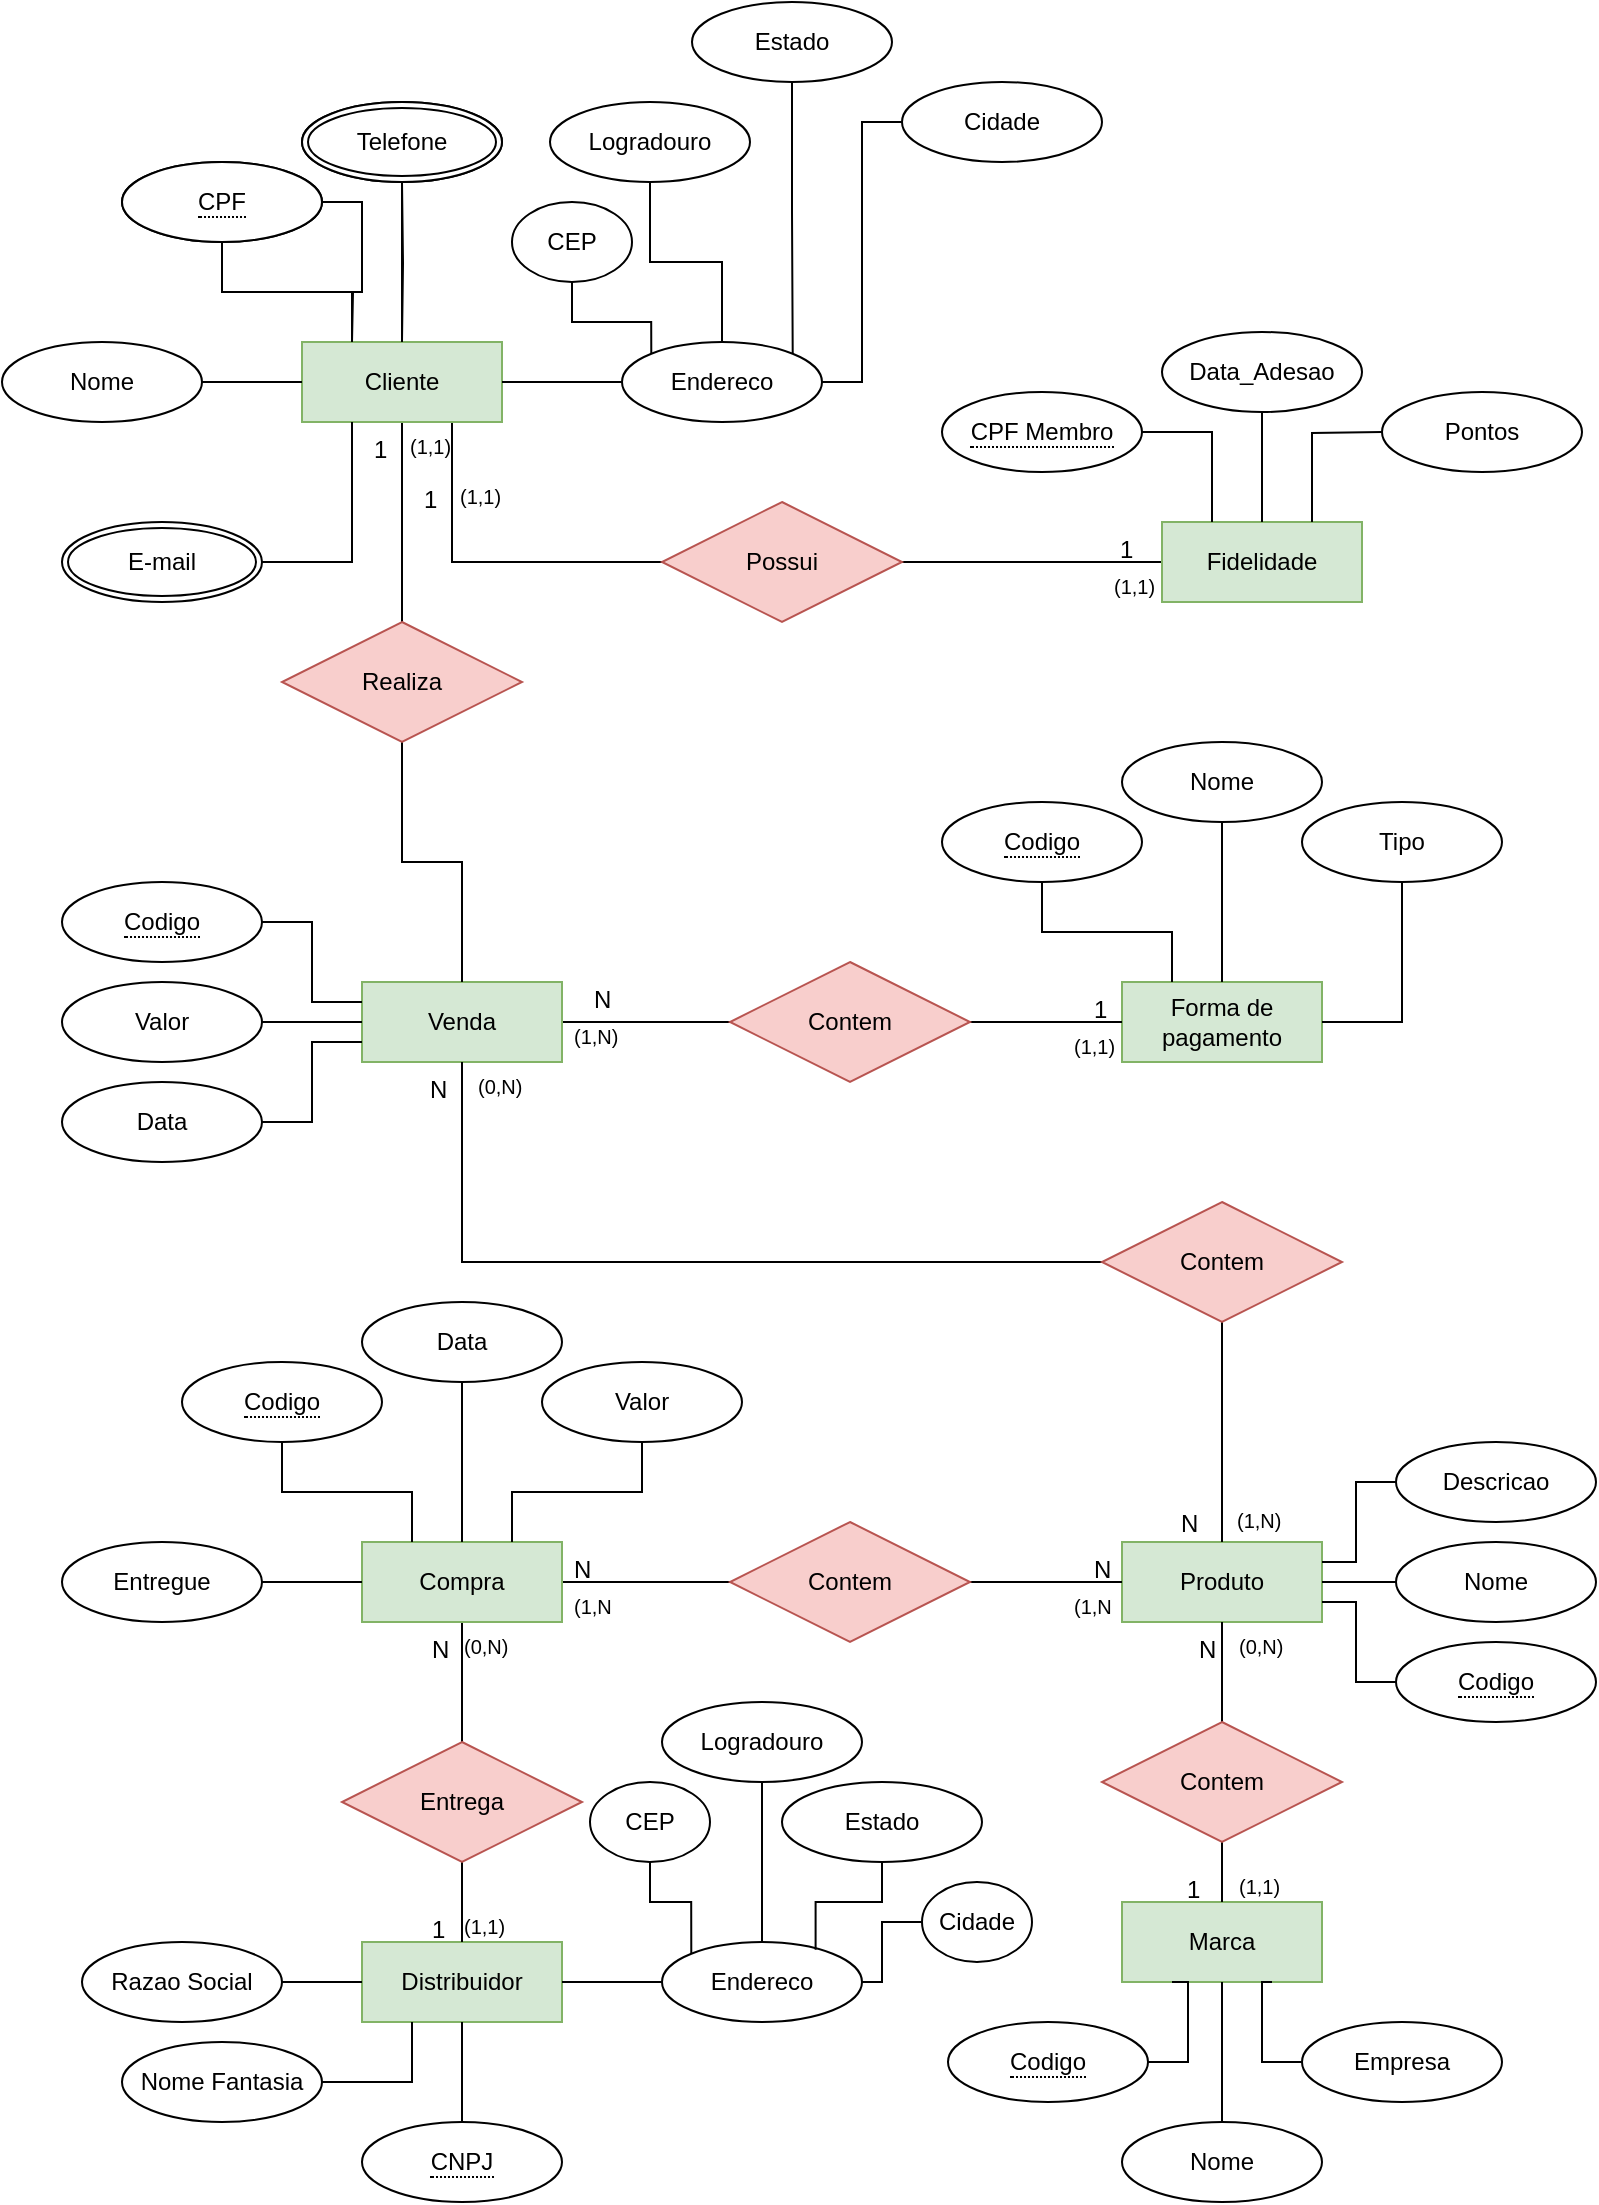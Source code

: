 <mxfile version="16.5.3" type="github">
  <diagram id="IfD7oRMzPhSw_ENrBzub" name="Page-1">
    <mxGraphModel dx="827" dy="1638" grid="1" gridSize="10" guides="1" tooltips="1" connect="1" arrows="1" fold="1" page="1" pageScale="1" pageWidth="827" pageHeight="1169" math="0" shadow="0">
      <root>
        <mxCell id="0" />
        <mxCell id="1" parent="0" />
        <mxCell id="JHwBy-R3EQrGpB1JbKuy-1" value="Forma de pagamento" style="whiteSpace=wrap;html=1;align=center;fillColor=#d5e8d4;strokeColor=#82b366;" vertex="1" parent="1">
          <mxGeometry x="590" y="320" width="100" height="40" as="geometry" />
        </mxCell>
        <mxCell id="JHwBy-R3EQrGpB1JbKuy-10" value="" style="edgeStyle=orthogonalEdgeStyle;rounded=0;orthogonalLoop=1;jettySize=auto;html=1;endArrow=none;endFill=0;" edge="1" parent="1" source="JHwBy-R3EQrGpB1JbKuy-2" target="JHwBy-R3EQrGpB1JbKuy-1">
          <mxGeometry relative="1" as="geometry" />
        </mxCell>
        <mxCell id="JHwBy-R3EQrGpB1JbKuy-2" value="Nome" style="ellipse;whiteSpace=wrap;html=1;align=center;" vertex="1" parent="1">
          <mxGeometry x="590" y="200" width="100" height="40" as="geometry" />
        </mxCell>
        <mxCell id="JHwBy-R3EQrGpB1JbKuy-8" style="edgeStyle=orthogonalEdgeStyle;rounded=0;orthogonalLoop=1;jettySize=auto;html=1;entryX=1;entryY=0.5;entryDx=0;entryDy=0;endArrow=none;endFill=0;" edge="1" parent="1" source="JHwBy-R3EQrGpB1JbKuy-3" target="JHwBy-R3EQrGpB1JbKuy-1">
          <mxGeometry relative="1" as="geometry" />
        </mxCell>
        <mxCell id="JHwBy-R3EQrGpB1JbKuy-3" value="Tipo" style="ellipse;whiteSpace=wrap;html=1;align=center;" vertex="1" parent="1">
          <mxGeometry x="680" y="230" width="100" height="40" as="geometry" />
        </mxCell>
        <mxCell id="JHwBy-R3EQrGpB1JbKuy-5" value="" style="edgeStyle=orthogonalEdgeStyle;rounded=0;orthogonalLoop=1;jettySize=auto;html=1;endArrow=none;endFill=0;entryX=0.25;entryY=0;entryDx=0;entryDy=0;" edge="1" parent="1" source="JHwBy-R3EQrGpB1JbKuy-4" target="JHwBy-R3EQrGpB1JbKuy-1">
          <mxGeometry relative="1" as="geometry" />
        </mxCell>
        <mxCell id="JHwBy-R3EQrGpB1JbKuy-4" value="&lt;span style=&quot;border-bottom: 1px dotted&quot;&gt;Codigo&lt;br&gt;&lt;/span&gt;" style="ellipse;whiteSpace=wrap;html=1;align=center;" vertex="1" parent="1">
          <mxGeometry x="500" y="230" width="100" height="40" as="geometry" />
        </mxCell>
        <mxCell id="JHwBy-R3EQrGpB1JbKuy-11" value="Produto" style="whiteSpace=wrap;html=1;align=center;fillColor=#d5e8d4;strokeColor=#82b366;" vertex="1" parent="1">
          <mxGeometry x="590" y="600" width="100" height="40" as="geometry" />
        </mxCell>
        <mxCell id="JHwBy-R3EQrGpB1JbKuy-12" value="" style="edgeStyle=orthogonalEdgeStyle;rounded=0;orthogonalLoop=1;jettySize=auto;html=1;endArrow=none;endFill=0;entryX=1;entryY=0.5;entryDx=0;entryDy=0;" edge="1" parent="1" source="JHwBy-R3EQrGpB1JbKuy-13" target="JHwBy-R3EQrGpB1JbKuy-11">
          <mxGeometry relative="1" as="geometry" />
        </mxCell>
        <mxCell id="JHwBy-R3EQrGpB1JbKuy-13" value="Nome" style="ellipse;whiteSpace=wrap;html=1;align=center;" vertex="1" parent="1">
          <mxGeometry x="727" y="600" width="100" height="40" as="geometry" />
        </mxCell>
        <mxCell id="JHwBy-R3EQrGpB1JbKuy-14" style="edgeStyle=orthogonalEdgeStyle;rounded=0;orthogonalLoop=1;jettySize=auto;html=1;entryX=1;entryY=0.25;entryDx=0;entryDy=0;endArrow=none;endFill=0;" edge="1" parent="1" source="JHwBy-R3EQrGpB1JbKuy-15" target="JHwBy-R3EQrGpB1JbKuy-11">
          <mxGeometry relative="1" as="geometry" />
        </mxCell>
        <mxCell id="JHwBy-R3EQrGpB1JbKuy-15" value="Descricao" style="ellipse;whiteSpace=wrap;html=1;align=center;" vertex="1" parent="1">
          <mxGeometry x="727" y="550" width="100" height="40" as="geometry" />
        </mxCell>
        <mxCell id="JHwBy-R3EQrGpB1JbKuy-16" value="" style="edgeStyle=orthogonalEdgeStyle;rounded=0;orthogonalLoop=1;jettySize=auto;html=1;endArrow=none;endFill=0;entryX=1;entryY=0.75;entryDx=0;entryDy=0;" edge="1" parent="1" source="JHwBy-R3EQrGpB1JbKuy-17" target="JHwBy-R3EQrGpB1JbKuy-11">
          <mxGeometry relative="1" as="geometry" />
        </mxCell>
        <mxCell id="JHwBy-R3EQrGpB1JbKuy-17" value="&lt;span style=&quot;border-bottom: 1px dotted&quot;&gt;Codigo&lt;br&gt;&lt;/span&gt;" style="ellipse;whiteSpace=wrap;html=1;align=center;" vertex="1" parent="1">
          <mxGeometry x="727" y="650" width="100" height="40" as="geometry" />
        </mxCell>
        <mxCell id="JHwBy-R3EQrGpB1JbKuy-18" value="Marca" style="whiteSpace=wrap;html=1;align=center;fillColor=#d5e8d4;strokeColor=#82b366;" vertex="1" parent="1">
          <mxGeometry x="590" y="780" width="100" height="40" as="geometry" />
        </mxCell>
        <mxCell id="JHwBy-R3EQrGpB1JbKuy-19" value="" style="edgeStyle=orthogonalEdgeStyle;rounded=0;orthogonalLoop=1;jettySize=auto;html=1;endArrow=none;endFill=0;" edge="1" parent="1" source="JHwBy-R3EQrGpB1JbKuy-20" target="JHwBy-R3EQrGpB1JbKuy-18">
          <mxGeometry relative="1" as="geometry" />
        </mxCell>
        <mxCell id="JHwBy-R3EQrGpB1JbKuy-20" value="Nome" style="ellipse;whiteSpace=wrap;html=1;align=center;" vertex="1" parent="1">
          <mxGeometry x="590" y="890" width="100" height="40" as="geometry" />
        </mxCell>
        <mxCell id="JHwBy-R3EQrGpB1JbKuy-21" style="edgeStyle=orthogonalEdgeStyle;rounded=0;orthogonalLoop=1;jettySize=auto;html=1;entryX=0.75;entryY=1;entryDx=0;entryDy=0;endArrow=none;endFill=0;exitX=0;exitY=0.5;exitDx=0;exitDy=0;" edge="1" parent="1" source="JHwBy-R3EQrGpB1JbKuy-22" target="JHwBy-R3EQrGpB1JbKuy-18">
          <mxGeometry relative="1" as="geometry" />
        </mxCell>
        <mxCell id="JHwBy-R3EQrGpB1JbKuy-22" value="Empresa" style="ellipse;whiteSpace=wrap;html=1;align=center;" vertex="1" parent="1">
          <mxGeometry x="680" y="840" width="100" height="40" as="geometry" />
        </mxCell>
        <mxCell id="JHwBy-R3EQrGpB1JbKuy-23" value="" style="edgeStyle=orthogonalEdgeStyle;rounded=0;orthogonalLoop=1;jettySize=auto;html=1;endArrow=none;endFill=0;entryX=0.25;entryY=1;entryDx=0;entryDy=0;exitX=1;exitY=0.5;exitDx=0;exitDy=0;" edge="1" parent="1" source="JHwBy-R3EQrGpB1JbKuy-24" target="JHwBy-R3EQrGpB1JbKuy-18">
          <mxGeometry relative="1" as="geometry" />
        </mxCell>
        <mxCell id="JHwBy-R3EQrGpB1JbKuy-24" value="&lt;span style=&quot;border-bottom: 1px dotted&quot;&gt;Codigo&lt;br&gt;&lt;/span&gt;" style="ellipse;whiteSpace=wrap;html=1;align=center;" vertex="1" parent="1">
          <mxGeometry x="503" y="840" width="100" height="40" as="geometry" />
        </mxCell>
        <mxCell id="JHwBy-R3EQrGpB1JbKuy-33" style="edgeStyle=orthogonalEdgeStyle;rounded=0;orthogonalLoop=1;jettySize=auto;html=1;entryX=0;entryY=0.5;entryDx=0;entryDy=0;endArrow=none;endFill=0;" edge="1" parent="1" source="JHwBy-R3EQrGpB1JbKuy-25" target="JHwBy-R3EQrGpB1JbKuy-32">
          <mxGeometry relative="1" as="geometry" />
        </mxCell>
        <mxCell id="JHwBy-R3EQrGpB1JbKuy-25" value="Venda" style="whiteSpace=wrap;html=1;align=center;fillColor=#d5e8d4;strokeColor=#82b366;" vertex="1" parent="1">
          <mxGeometry x="210" y="320" width="100" height="40" as="geometry" />
        </mxCell>
        <mxCell id="JHwBy-R3EQrGpB1JbKuy-26" value="" style="edgeStyle=orthogonalEdgeStyle;rounded=0;orthogonalLoop=1;jettySize=auto;html=1;endArrow=none;endFill=0;" edge="1" parent="1" source="JHwBy-R3EQrGpB1JbKuy-27" target="JHwBy-R3EQrGpB1JbKuy-25">
          <mxGeometry relative="1" as="geometry" />
        </mxCell>
        <mxCell id="JHwBy-R3EQrGpB1JbKuy-27" value="Valor" style="ellipse;whiteSpace=wrap;html=1;align=center;" vertex="1" parent="1">
          <mxGeometry x="60" y="320" width="100" height="40" as="geometry" />
        </mxCell>
        <mxCell id="JHwBy-R3EQrGpB1JbKuy-28" style="edgeStyle=orthogonalEdgeStyle;rounded=0;orthogonalLoop=1;jettySize=auto;html=1;entryX=0;entryY=0.75;entryDx=0;entryDy=0;endArrow=none;endFill=0;" edge="1" parent="1" source="JHwBy-R3EQrGpB1JbKuy-29" target="JHwBy-R3EQrGpB1JbKuy-25">
          <mxGeometry relative="1" as="geometry" />
        </mxCell>
        <mxCell id="JHwBy-R3EQrGpB1JbKuy-29" value="Data" style="ellipse;whiteSpace=wrap;html=1;align=center;" vertex="1" parent="1">
          <mxGeometry x="60" y="370" width="100" height="40" as="geometry" />
        </mxCell>
        <mxCell id="JHwBy-R3EQrGpB1JbKuy-30" value="" style="edgeStyle=orthogonalEdgeStyle;rounded=0;orthogonalLoop=1;jettySize=auto;html=1;endArrow=none;endFill=0;entryX=0;entryY=0.25;entryDx=0;entryDy=0;" edge="1" parent="1" source="JHwBy-R3EQrGpB1JbKuy-31" target="JHwBy-R3EQrGpB1JbKuy-25">
          <mxGeometry relative="1" as="geometry" />
        </mxCell>
        <mxCell id="JHwBy-R3EQrGpB1JbKuy-31" value="&lt;span style=&quot;border-bottom: 1px dotted&quot;&gt;Codigo&lt;br&gt;&lt;/span&gt;" style="ellipse;whiteSpace=wrap;html=1;align=center;" vertex="1" parent="1">
          <mxGeometry x="60" y="270" width="100" height="40" as="geometry" />
        </mxCell>
        <mxCell id="JHwBy-R3EQrGpB1JbKuy-34" style="edgeStyle=orthogonalEdgeStyle;rounded=0;orthogonalLoop=1;jettySize=auto;html=1;entryX=0;entryY=0.5;entryDx=0;entryDy=0;endArrow=none;endFill=0;" edge="1" parent="1" source="JHwBy-R3EQrGpB1JbKuy-32" target="JHwBy-R3EQrGpB1JbKuy-1">
          <mxGeometry relative="1" as="geometry" />
        </mxCell>
        <mxCell id="JHwBy-R3EQrGpB1JbKuy-32" value="Contem" style="shape=rhombus;perimeter=rhombusPerimeter;whiteSpace=wrap;html=1;align=center;fillColor=#f8cecc;strokeColor=#b85450;" vertex="1" parent="1">
          <mxGeometry x="394" y="310" width="120" height="60" as="geometry" />
        </mxCell>
        <mxCell id="JHwBy-R3EQrGpB1JbKuy-99" style="edgeStyle=orthogonalEdgeStyle;rounded=0;orthogonalLoop=1;jettySize=auto;html=1;entryX=0;entryY=0.5;entryDx=0;entryDy=0;endArrow=none;endFill=0;exitX=0.75;exitY=1;exitDx=0;exitDy=0;" edge="1" parent="1" source="JHwBy-R3EQrGpB1JbKuy-44" target="JHwBy-R3EQrGpB1JbKuy-66">
          <mxGeometry relative="1" as="geometry" />
        </mxCell>
        <mxCell id="JHwBy-R3EQrGpB1JbKuy-101" value="" style="edgeStyle=orthogonalEdgeStyle;rounded=0;orthogonalLoop=1;jettySize=auto;html=1;endArrow=none;endFill=0;" edge="1" parent="1" source="JHwBy-R3EQrGpB1JbKuy-44" target="JHwBy-R3EQrGpB1JbKuy-100">
          <mxGeometry relative="1" as="geometry" />
        </mxCell>
        <mxCell id="JHwBy-R3EQrGpB1JbKuy-44" value="Cliente" style="whiteSpace=wrap;html=1;align=center;fillColor=#d5e8d4;strokeColor=#82b366;" vertex="1" parent="1">
          <mxGeometry x="180" width="100" height="40" as="geometry" />
        </mxCell>
        <mxCell id="JHwBy-R3EQrGpB1JbKuy-45" value="" style="edgeStyle=orthogonalEdgeStyle;rounded=0;orthogonalLoop=1;jettySize=auto;html=1;endArrow=none;endFill=0;" edge="1" parent="1" target="JHwBy-R3EQrGpB1JbKuy-44">
          <mxGeometry relative="1" as="geometry">
            <mxPoint x="230" y="-80" as="sourcePoint" />
          </mxGeometry>
        </mxCell>
        <mxCell id="JHwBy-R3EQrGpB1JbKuy-49" value="" style="edgeStyle=orthogonalEdgeStyle;rounded=0;orthogonalLoop=1;jettySize=auto;html=1;endArrow=none;endFill=0;entryX=0.25;entryY=0;entryDx=0;entryDy=0;" edge="1" parent="1" source="JHwBy-R3EQrGpB1JbKuy-50" target="JHwBy-R3EQrGpB1JbKuy-44">
          <mxGeometry relative="1" as="geometry" />
        </mxCell>
        <mxCell id="JHwBy-R3EQrGpB1JbKuy-50" value="&lt;span style=&quot;border-bottom: 1px dotted&quot;&gt;CPF&lt;br&gt;&lt;/span&gt;" style="ellipse;whiteSpace=wrap;html=1;align=center;" vertex="1" parent="1">
          <mxGeometry x="90" y="-90" width="100" height="40" as="geometry" />
        </mxCell>
        <mxCell id="JHwBy-R3EQrGpB1JbKuy-51" value="" style="edgeStyle=orthogonalEdgeStyle;rounded=0;orthogonalLoop=1;jettySize=auto;html=1;endArrow=none;endFill=0;" edge="1" parent="1" source="JHwBy-R3EQrGpB1JbKuy-52" target="JHwBy-R3EQrGpB1JbKuy-44">
          <mxGeometry relative="1" as="geometry" />
        </mxCell>
        <mxCell id="JHwBy-R3EQrGpB1JbKuy-52" value="Nome" style="ellipse;whiteSpace=wrap;html=1;align=center;" vertex="1" parent="1">
          <mxGeometry x="30" width="100" height="40" as="geometry" />
        </mxCell>
        <mxCell id="JHwBy-R3EQrGpB1JbKuy-53" value="" style="edgeStyle=orthogonalEdgeStyle;rounded=0;orthogonalLoop=1;jettySize=auto;html=1;endArrow=none;endFill=0;entryX=0.25;entryY=1;entryDx=0;entryDy=0;" edge="1" parent="1" source="JHwBy-R3EQrGpB1JbKuy-54" target="JHwBy-R3EQrGpB1JbKuy-44">
          <mxGeometry relative="1" as="geometry" />
        </mxCell>
        <mxCell id="JHwBy-R3EQrGpB1JbKuy-54" value="E-mail" style="ellipse;shape=doubleEllipse;margin=3;whiteSpace=wrap;html=1;align=center;" vertex="1" parent="1">
          <mxGeometry x="60" y="90" width="100" height="40" as="geometry" />
        </mxCell>
        <mxCell id="JHwBy-R3EQrGpB1JbKuy-55" value="Telefone" style="ellipse;shape=doubleEllipse;margin=3;whiteSpace=wrap;html=1;align=center;" vertex="1" parent="1">
          <mxGeometry x="180" y="-120" width="100" height="40" as="geometry" />
        </mxCell>
        <mxCell id="JHwBy-R3EQrGpB1JbKuy-57" value="" style="edgeStyle=orthogonalEdgeStyle;rounded=0;orthogonalLoop=1;jettySize=auto;html=1;endArrow=none;endFill=0;" edge="1" parent="1" source="JHwBy-R3EQrGpB1JbKuy-56" target="JHwBy-R3EQrGpB1JbKuy-44">
          <mxGeometry relative="1" as="geometry" />
        </mxCell>
        <mxCell id="JHwBy-R3EQrGpB1JbKuy-56" value="Endereco" style="ellipse;whiteSpace=wrap;html=1;align=center;" vertex="1" parent="1">
          <mxGeometry x="340" width="100" height="40" as="geometry" />
        </mxCell>
        <mxCell id="JHwBy-R3EQrGpB1JbKuy-192" style="edgeStyle=orthogonalEdgeStyle;rounded=0;orthogonalLoop=1;jettySize=auto;html=1;entryX=1;entryY=0.5;entryDx=0;entryDy=0;fontSize=10;endArrow=none;endFill=0;" edge="1" parent="1" source="JHwBy-R3EQrGpB1JbKuy-58" target="JHwBy-R3EQrGpB1JbKuy-56">
          <mxGeometry relative="1" as="geometry" />
        </mxCell>
        <mxCell id="JHwBy-R3EQrGpB1JbKuy-58" value="Cidade" style="ellipse;whiteSpace=wrap;html=1;align=center;" vertex="1" parent="1">
          <mxGeometry x="480" y="-130" width="100" height="40" as="geometry" />
        </mxCell>
        <mxCell id="JHwBy-R3EQrGpB1JbKuy-63" style="edgeStyle=orthogonalEdgeStyle;rounded=0;orthogonalLoop=1;jettySize=auto;html=1;entryX=0.5;entryY=0;entryDx=0;entryDy=0;endArrow=none;endFill=0;" edge="1" parent="1" source="JHwBy-R3EQrGpB1JbKuy-60" target="JHwBy-R3EQrGpB1JbKuy-56">
          <mxGeometry relative="1" as="geometry" />
        </mxCell>
        <mxCell id="JHwBy-R3EQrGpB1JbKuy-60" value="Logradouro" style="ellipse;whiteSpace=wrap;html=1;align=center;" vertex="1" parent="1">
          <mxGeometry x="304" y="-120" width="100" height="40" as="geometry" />
        </mxCell>
        <mxCell id="JHwBy-R3EQrGpB1JbKuy-62" style="edgeStyle=orthogonalEdgeStyle;rounded=0;orthogonalLoop=1;jettySize=auto;html=1;entryX=0;entryY=0;entryDx=0;entryDy=0;endArrow=none;endFill=0;" edge="1" parent="1" source="JHwBy-R3EQrGpB1JbKuy-61" target="JHwBy-R3EQrGpB1JbKuy-56">
          <mxGeometry relative="1" as="geometry" />
        </mxCell>
        <mxCell id="JHwBy-R3EQrGpB1JbKuy-61" value="CEP" style="ellipse;whiteSpace=wrap;html=1;align=center;" vertex="1" parent="1">
          <mxGeometry x="285" y="-70" width="60" height="40" as="geometry" />
        </mxCell>
        <mxCell id="JHwBy-R3EQrGpB1JbKuy-77" style="edgeStyle=orthogonalEdgeStyle;rounded=0;orthogonalLoop=1;jettySize=auto;html=1;entryX=0;entryY=0.5;entryDx=0;entryDy=0;endArrow=none;endFill=0;" edge="1" parent="1" source="JHwBy-R3EQrGpB1JbKuy-66" target="JHwBy-R3EQrGpB1JbKuy-68">
          <mxGeometry relative="1" as="geometry" />
        </mxCell>
        <mxCell id="JHwBy-R3EQrGpB1JbKuy-66" value="Possui" style="shape=rhombus;perimeter=rhombusPerimeter;whiteSpace=wrap;html=1;align=center;fillColor=#f8cecc;strokeColor=#b85450;" vertex="1" parent="1">
          <mxGeometry x="360" y="80" width="120" height="60" as="geometry" />
        </mxCell>
        <mxCell id="JHwBy-R3EQrGpB1JbKuy-68" value="Fidelidade" style="whiteSpace=wrap;html=1;align=center;fillColor=#d5e8d4;strokeColor=#82b366;" vertex="1" parent="1">
          <mxGeometry x="610" y="90" width="100" height="40" as="geometry" />
        </mxCell>
        <mxCell id="JHwBy-R3EQrGpB1JbKuy-69" value="" style="edgeStyle=orthogonalEdgeStyle;rounded=0;orthogonalLoop=1;jettySize=auto;html=1;endArrow=none;endFill=0;" edge="1" parent="1" source="JHwBy-R3EQrGpB1JbKuy-70" target="JHwBy-R3EQrGpB1JbKuy-68">
          <mxGeometry relative="1" as="geometry" />
        </mxCell>
        <mxCell id="JHwBy-R3EQrGpB1JbKuy-70" value="Data_Adesao" style="ellipse;whiteSpace=wrap;html=1;align=center;" vertex="1" parent="1">
          <mxGeometry x="610" y="-5" width="100" height="40" as="geometry" />
        </mxCell>
        <mxCell id="JHwBy-R3EQrGpB1JbKuy-71" style="edgeStyle=orthogonalEdgeStyle;rounded=0;orthogonalLoop=1;jettySize=auto;html=1;entryX=0.75;entryY=0;entryDx=0;entryDy=0;endArrow=none;endFill=0;" edge="1" parent="1" target="JHwBy-R3EQrGpB1JbKuy-68">
          <mxGeometry relative="1" as="geometry">
            <mxPoint x="720" y="45" as="sourcePoint" />
          </mxGeometry>
        </mxCell>
        <mxCell id="JHwBy-R3EQrGpB1JbKuy-72" value="Pontos" style="ellipse;whiteSpace=wrap;html=1;align=center;" vertex="1" parent="1">
          <mxGeometry x="720" y="25" width="100" height="40" as="geometry" />
        </mxCell>
        <mxCell id="JHwBy-R3EQrGpB1JbKuy-76" style="edgeStyle=orthogonalEdgeStyle;rounded=0;orthogonalLoop=1;jettySize=auto;html=1;entryX=0.25;entryY=0;entryDx=0;entryDy=0;endArrow=none;endFill=0;" edge="1" parent="1" source="JHwBy-R3EQrGpB1JbKuy-74" target="JHwBy-R3EQrGpB1JbKuy-68">
          <mxGeometry relative="1" as="geometry" />
        </mxCell>
        <mxCell id="JHwBy-R3EQrGpB1JbKuy-74" value="&lt;span style=&quot;border-bottom: 1px dotted&quot;&gt;CPF Membro&lt;br&gt;&lt;/span&gt;" style="ellipse;whiteSpace=wrap;html=1;align=center;" vertex="1" parent="1">
          <mxGeometry x="500" y="25" width="100" height="40" as="geometry" />
        </mxCell>
        <mxCell id="JHwBy-R3EQrGpB1JbKuy-127" value="" style="edgeStyle=orthogonalEdgeStyle;rounded=0;orthogonalLoop=1;jettySize=auto;html=1;fontSize=10;endArrow=none;endFill=0;" edge="1" parent="1" source="JHwBy-R3EQrGpB1JbKuy-79" target="JHwBy-R3EQrGpB1JbKuy-126">
          <mxGeometry relative="1" as="geometry" />
        </mxCell>
        <mxCell id="JHwBy-R3EQrGpB1JbKuy-201" value="" style="edgeStyle=orthogonalEdgeStyle;rounded=0;orthogonalLoop=1;jettySize=auto;html=1;fontSize=10;endArrow=none;endFill=0;" edge="1" parent="1" source="JHwBy-R3EQrGpB1JbKuy-79" target="JHwBy-R3EQrGpB1JbKuy-200">
          <mxGeometry relative="1" as="geometry" />
        </mxCell>
        <mxCell id="JHwBy-R3EQrGpB1JbKuy-79" value="Compra" style="whiteSpace=wrap;html=1;align=center;fillColor=#d5e8d4;strokeColor=#82b366;" vertex="1" parent="1">
          <mxGeometry x="210" y="600" width="100" height="40" as="geometry" />
        </mxCell>
        <mxCell id="JHwBy-R3EQrGpB1JbKuy-80" value="" style="edgeStyle=orthogonalEdgeStyle;rounded=0;orthogonalLoop=1;jettySize=auto;html=1;endArrow=none;endFill=0;entryX=0.75;entryY=0;entryDx=0;entryDy=0;" edge="1" parent="1" source="JHwBy-R3EQrGpB1JbKuy-81" target="JHwBy-R3EQrGpB1JbKuy-79">
          <mxGeometry relative="1" as="geometry" />
        </mxCell>
        <mxCell id="JHwBy-R3EQrGpB1JbKuy-81" value="Valor" style="ellipse;whiteSpace=wrap;html=1;align=center;" vertex="1" parent="1">
          <mxGeometry x="300" y="510" width="100" height="40" as="geometry" />
        </mxCell>
        <mxCell id="JHwBy-R3EQrGpB1JbKuy-82" style="edgeStyle=orthogonalEdgeStyle;rounded=0;orthogonalLoop=1;jettySize=auto;html=1;entryX=0.5;entryY=0;entryDx=0;entryDy=0;endArrow=none;endFill=0;" edge="1" parent="1" source="JHwBy-R3EQrGpB1JbKuy-83" target="JHwBy-R3EQrGpB1JbKuy-79">
          <mxGeometry relative="1" as="geometry" />
        </mxCell>
        <mxCell id="JHwBy-R3EQrGpB1JbKuy-83" value="Data" style="ellipse;whiteSpace=wrap;html=1;align=center;" vertex="1" parent="1">
          <mxGeometry x="210" y="480" width="100" height="40" as="geometry" />
        </mxCell>
        <mxCell id="JHwBy-R3EQrGpB1JbKuy-84" value="" style="edgeStyle=orthogonalEdgeStyle;rounded=0;orthogonalLoop=1;jettySize=auto;html=1;endArrow=none;endFill=0;entryX=0.25;entryY=0;entryDx=0;entryDy=0;" edge="1" parent="1" source="JHwBy-R3EQrGpB1JbKuy-85" target="JHwBy-R3EQrGpB1JbKuy-79">
          <mxGeometry relative="1" as="geometry" />
        </mxCell>
        <mxCell id="JHwBy-R3EQrGpB1JbKuy-85" value="&lt;span style=&quot;border-bottom: 1px dotted&quot;&gt;Codigo&lt;br&gt;&lt;/span&gt;" style="ellipse;whiteSpace=wrap;html=1;align=center;" vertex="1" parent="1">
          <mxGeometry x="120" y="510" width="100" height="40" as="geometry" />
        </mxCell>
        <mxCell id="JHwBy-R3EQrGpB1JbKuy-91" style="edgeStyle=orthogonalEdgeStyle;rounded=0;orthogonalLoop=1;jettySize=auto;html=1;entryX=0;entryY=0.5;entryDx=0;entryDy=0;endArrow=none;endFill=0;" edge="1" parent="1" source="JHwBy-R3EQrGpB1JbKuy-90" target="JHwBy-R3EQrGpB1JbKuy-79">
          <mxGeometry relative="1" as="geometry" />
        </mxCell>
        <mxCell id="JHwBy-R3EQrGpB1JbKuy-90" value="Entregue" style="ellipse;whiteSpace=wrap;html=1;align=center;" vertex="1" parent="1">
          <mxGeometry x="60" y="600" width="100" height="40" as="geometry" />
        </mxCell>
        <mxCell id="JHwBy-R3EQrGpB1JbKuy-94" value="" style="edgeStyle=orthogonalEdgeStyle;rounded=0;orthogonalLoop=1;jettySize=auto;html=1;endArrow=none;endFill=0;exitX=0.5;exitY=0;exitDx=0;exitDy=0;" edge="1" parent="1" source="JHwBy-R3EQrGpB1JbKuy-140" target="JHwBy-R3EQrGpB1JbKuy-11">
          <mxGeometry relative="1" as="geometry">
            <mxPoint x="640" y="700" as="sourcePoint" />
          </mxGeometry>
        </mxCell>
        <mxCell id="JHwBy-R3EQrGpB1JbKuy-97" value="" style="edgeStyle=orthogonalEdgeStyle;rounded=0;orthogonalLoop=1;jettySize=auto;html=1;endArrow=none;endFill=0;exitX=0;exitY=0.5;exitDx=0;exitDy=0;" edge="1" parent="1" source="JHwBy-R3EQrGpB1JbKuy-96" target="JHwBy-R3EQrGpB1JbKuy-25">
          <mxGeometry relative="1" as="geometry">
            <mxPoint x="640" y="460" as="sourcePoint" />
          </mxGeometry>
        </mxCell>
        <mxCell id="JHwBy-R3EQrGpB1JbKuy-98" value="" style="edgeStyle=orthogonalEdgeStyle;rounded=0;orthogonalLoop=1;jettySize=auto;html=1;endArrow=none;endFill=0;" edge="1" parent="1" source="JHwBy-R3EQrGpB1JbKuy-96" target="JHwBy-R3EQrGpB1JbKuy-11">
          <mxGeometry relative="1" as="geometry" />
        </mxCell>
        <mxCell id="JHwBy-R3EQrGpB1JbKuy-96" value="Contem" style="shape=rhombus;perimeter=rhombusPerimeter;whiteSpace=wrap;html=1;align=center;fillColor=#f8cecc;strokeColor=#b85450;" vertex="1" parent="1">
          <mxGeometry x="580" y="430" width="120" height="60" as="geometry" />
        </mxCell>
        <mxCell id="JHwBy-R3EQrGpB1JbKuy-102" style="edgeStyle=orthogonalEdgeStyle;rounded=0;orthogonalLoop=1;jettySize=auto;html=1;entryX=0.5;entryY=0;entryDx=0;entryDy=0;endArrow=none;endFill=0;" edge="1" parent="1" source="JHwBy-R3EQrGpB1JbKuy-100" target="JHwBy-R3EQrGpB1JbKuy-25">
          <mxGeometry relative="1" as="geometry" />
        </mxCell>
        <mxCell id="JHwBy-R3EQrGpB1JbKuy-100" value="Realiza" style="shape=rhombus;perimeter=rhombusPerimeter;whiteSpace=wrap;html=1;align=center;fillColor=#f8cecc;strokeColor=#b85450;" vertex="1" parent="1">
          <mxGeometry x="170" y="140" width="120" height="60" as="geometry" />
        </mxCell>
        <mxCell id="JHwBy-R3EQrGpB1JbKuy-103" value="1" style="text;strokeColor=none;fillColor=none;spacingLeft=4;spacingRight=4;overflow=hidden;rotatable=0;points=[[0,0.5],[1,0.5]];portConstraint=eastwest;fontSize=12;" vertex="1" parent="1">
          <mxGeometry x="210" y="40" width="20" height="20" as="geometry" />
        </mxCell>
        <mxCell id="JHwBy-R3EQrGpB1JbKuy-105" value="(1,1)" style="text;strokeColor=none;fillColor=none;spacingLeft=4;spacingRight=4;overflow=hidden;rotatable=0;points=[[0,0.5],[1,0.5]];portConstraint=eastwest;fontSize=10;strokeWidth=0;" vertex="1" parent="1">
          <mxGeometry x="228" y="40" width="50" height="30" as="geometry" />
        </mxCell>
        <mxCell id="JHwBy-R3EQrGpB1JbKuy-106" value="1" style="text;strokeColor=none;fillColor=none;spacingLeft=4;spacingRight=4;overflow=hidden;rotatable=0;points=[[0,0.5],[1,0.5]];portConstraint=eastwest;fontSize=12;" vertex="1" parent="1">
          <mxGeometry x="235" y="65" width="20" height="20" as="geometry" />
        </mxCell>
        <mxCell id="JHwBy-R3EQrGpB1JbKuy-107" value="(1,1)" style="text;strokeColor=none;fillColor=none;spacingLeft=4;spacingRight=4;overflow=hidden;rotatable=0;points=[[0,0.5],[1,0.5]];portConstraint=eastwest;fontSize=10;strokeWidth=0;" vertex="1" parent="1">
          <mxGeometry x="253" y="65" width="50" height="30" as="geometry" />
        </mxCell>
        <mxCell id="JHwBy-R3EQrGpB1JbKuy-108" value="1" style="text;strokeColor=none;fillColor=none;spacingLeft=4;spacingRight=4;overflow=hidden;rotatable=0;points=[[0,0.5],[1,0.5]];portConstraint=eastwest;fontSize=12;" vertex="1" parent="1">
          <mxGeometry x="583" y="90" width="20" height="20" as="geometry" />
        </mxCell>
        <mxCell id="JHwBy-R3EQrGpB1JbKuy-109" value="(1,1)" style="text;strokeColor=none;fillColor=none;spacingLeft=4;spacingRight=4;overflow=hidden;rotatable=0;points=[[0,0.5],[1,0.5]];portConstraint=eastwest;fontSize=10;strokeWidth=0;" vertex="1" parent="1">
          <mxGeometry x="580" y="110" width="50" height="30" as="geometry" />
        </mxCell>
        <mxCell id="JHwBy-R3EQrGpB1JbKuy-110" value="N" style="text;strokeColor=none;fillColor=none;spacingLeft=4;spacingRight=4;overflow=hidden;rotatable=0;points=[[0,0.5],[1,0.5]];portConstraint=eastwest;fontSize=12;" vertex="1" parent="1">
          <mxGeometry x="239" y="640" width="26" height="20" as="geometry" />
        </mxCell>
        <mxCell id="JHwBy-R3EQrGpB1JbKuy-111" value="(0,N)&#xa;" style="text;strokeColor=none;fillColor=none;spacingLeft=4;spacingRight=4;overflow=hidden;rotatable=0;points=[[0,0.5],[1,0.5]];portConstraint=eastwest;fontSize=10;strokeWidth=0;" vertex="1" parent="1">
          <mxGeometry x="255" y="640" width="35" height="20" as="geometry" />
        </mxCell>
        <mxCell id="JHwBy-R3EQrGpB1JbKuy-114" value="N" style="text;strokeColor=none;fillColor=none;spacingLeft=4;spacingRight=4;overflow=hidden;rotatable=0;points=[[0,0.5],[1,0.5]];portConstraint=eastwest;fontSize=12;" vertex="1" parent="1">
          <mxGeometry x="238" y="360" width="26" height="20" as="geometry" />
        </mxCell>
        <mxCell id="JHwBy-R3EQrGpB1JbKuy-115" value="(0,N)&#xa;" style="text;strokeColor=none;fillColor=none;spacingLeft=4;spacingRight=4;overflow=hidden;rotatable=0;points=[[0,0.5],[1,0.5]];portConstraint=eastwest;fontSize=10;strokeWidth=0;" vertex="1" parent="1">
          <mxGeometry x="262" y="360" width="35" height="20" as="geometry" />
        </mxCell>
        <mxCell id="JHwBy-R3EQrGpB1JbKuy-116" value="1" style="text;strokeColor=none;fillColor=none;spacingLeft=4;spacingRight=4;overflow=hidden;rotatable=0;points=[[0,0.5],[1,0.5]];portConstraint=eastwest;fontSize=12;" vertex="1" parent="1">
          <mxGeometry x="570" y="320" width="20" height="20" as="geometry" />
        </mxCell>
        <mxCell id="JHwBy-R3EQrGpB1JbKuy-117" value="(1,1)" style="text;strokeColor=none;fillColor=none;spacingLeft=4;spacingRight=4;overflow=hidden;rotatable=0;points=[[0,0.5],[1,0.5]];portConstraint=eastwest;fontSize=10;strokeWidth=0;" vertex="1" parent="1">
          <mxGeometry x="560" y="340" width="50" height="30" as="geometry" />
        </mxCell>
        <mxCell id="JHwBy-R3EQrGpB1JbKuy-118" value="N" style="text;strokeColor=none;fillColor=none;spacingLeft=4;spacingRight=4;overflow=hidden;rotatable=0;points=[[0,0.5],[1,0.5]];portConstraint=eastwest;fontSize=12;" vertex="1" parent="1">
          <mxGeometry x="320" y="315" width="20" height="20" as="geometry" />
        </mxCell>
        <mxCell id="JHwBy-R3EQrGpB1JbKuy-119" value="(1,N)" style="text;strokeColor=none;fillColor=none;spacingLeft=4;spacingRight=4;overflow=hidden;rotatable=0;points=[[0,0.5],[1,0.5]];portConstraint=eastwest;fontSize=10;strokeWidth=0;" vertex="1" parent="1">
          <mxGeometry x="310" y="335" width="50" height="30" as="geometry" />
        </mxCell>
        <mxCell id="JHwBy-R3EQrGpB1JbKuy-122" value="N" style="text;strokeColor=none;fillColor=none;spacingLeft=4;spacingRight=4;overflow=hidden;rotatable=0;points=[[0,0.5],[1,0.5]];portConstraint=eastwest;fontSize=12;" vertex="1" parent="1">
          <mxGeometry x="613.5" y="577" width="26" height="20" as="geometry" />
        </mxCell>
        <mxCell id="JHwBy-R3EQrGpB1JbKuy-123" value="(1,N)&#xa;" style="text;strokeColor=none;fillColor=none;spacingLeft=4;spacingRight=4;overflow=hidden;rotatable=0;points=[[0,0.5],[1,0.5]];portConstraint=eastwest;fontSize=10;strokeWidth=0;" vertex="1" parent="1">
          <mxGeometry x="641.5" y="577" width="35" height="20" as="geometry" />
        </mxCell>
        <mxCell id="JHwBy-R3EQrGpB1JbKuy-129" style="edgeStyle=orthogonalEdgeStyle;rounded=0;orthogonalLoop=1;jettySize=auto;html=1;fontSize=10;endArrow=none;endFill=0;" edge="1" parent="1" source="JHwBy-R3EQrGpB1JbKuy-126" target="JHwBy-R3EQrGpB1JbKuy-11">
          <mxGeometry relative="1" as="geometry" />
        </mxCell>
        <mxCell id="JHwBy-R3EQrGpB1JbKuy-126" value="Contem" style="shape=rhombus;perimeter=rhombusPerimeter;whiteSpace=wrap;html=1;align=center;fillColor=#f8cecc;strokeColor=#b85450;" vertex="1" parent="1">
          <mxGeometry x="394" y="590" width="120" height="60" as="geometry" />
        </mxCell>
        <mxCell id="JHwBy-R3EQrGpB1JbKuy-134" value="(1,N)" style="text;strokeColor=none;fillColor=none;spacingLeft=4;spacingRight=4;overflow=hidden;rotatable=0;points=[[0,0.5],[1,0.5]];portConstraint=eastwest;fontSize=10;strokeWidth=0;" vertex="1" parent="1">
          <mxGeometry x="310" y="620" width="30" height="20" as="geometry" />
        </mxCell>
        <mxCell id="JHwBy-R3EQrGpB1JbKuy-135" value="N" style="text;strokeColor=none;fillColor=none;spacingLeft=4;spacingRight=4;overflow=hidden;rotatable=0;points=[[0,0.5],[1,0.5]];portConstraint=eastwest;fontSize=12;" vertex="1" parent="1">
          <mxGeometry x="310" y="600" width="20" height="20" as="geometry" />
        </mxCell>
        <mxCell id="JHwBy-R3EQrGpB1JbKuy-136" value="N" style="text;strokeColor=none;fillColor=none;spacingLeft=4;spacingRight=4;overflow=hidden;rotatable=0;points=[[0,0.5],[1,0.5]];portConstraint=eastwest;fontSize=12;" vertex="1" parent="1">
          <mxGeometry x="570" y="600" width="20" height="20" as="geometry" />
        </mxCell>
        <mxCell id="JHwBy-R3EQrGpB1JbKuy-137" value="(1,N)" style="text;strokeColor=none;fillColor=none;spacingLeft=4;spacingRight=4;overflow=hidden;rotatable=0;points=[[0,0.5],[1,0.5]];portConstraint=eastwest;fontSize=10;strokeWidth=0;" vertex="1" parent="1">
          <mxGeometry x="560" y="620" width="30" height="20" as="geometry" />
        </mxCell>
        <mxCell id="JHwBy-R3EQrGpB1JbKuy-138" value="(0,N)" style="text;strokeColor=none;fillColor=none;spacingLeft=4;spacingRight=4;overflow=hidden;rotatable=0;points=[[0,0.5],[1,0.5]];portConstraint=eastwest;fontSize=10;strokeWidth=0;" vertex="1" parent="1">
          <mxGeometry x="642.5" y="640" width="35" height="20" as="geometry" />
        </mxCell>
        <mxCell id="JHwBy-R3EQrGpB1JbKuy-139" value="N" style="text;strokeColor=none;fillColor=none;spacingLeft=4;spacingRight=4;overflow=hidden;rotatable=0;points=[[0,0.5],[1,0.5]];portConstraint=eastwest;fontSize=12;" vertex="1" parent="1">
          <mxGeometry x="622.5" y="640" width="20" height="20" as="geometry" />
        </mxCell>
        <mxCell id="JHwBy-R3EQrGpB1JbKuy-142" style="edgeStyle=orthogonalEdgeStyle;rounded=0;orthogonalLoop=1;jettySize=auto;html=1;entryX=0.5;entryY=0;entryDx=0;entryDy=0;fontSize=10;endArrow=none;endFill=0;" edge="1" parent="1" source="JHwBy-R3EQrGpB1JbKuy-140" target="JHwBy-R3EQrGpB1JbKuy-18">
          <mxGeometry relative="1" as="geometry" />
        </mxCell>
        <mxCell id="JHwBy-R3EQrGpB1JbKuy-140" value="Contem" style="shape=rhombus;perimeter=rhombusPerimeter;whiteSpace=wrap;html=1;align=center;fillColor=#f8cecc;strokeColor=#b85450;" vertex="1" parent="1">
          <mxGeometry x="580" y="690" width="120" height="60" as="geometry" />
        </mxCell>
        <mxCell id="JHwBy-R3EQrGpB1JbKuy-143" value="1" style="text;strokeColor=none;fillColor=none;spacingLeft=4;spacingRight=4;overflow=hidden;rotatable=0;points=[[0,0.5],[1,0.5]];portConstraint=eastwest;fontSize=12;" vertex="1" parent="1">
          <mxGeometry x="616.5" y="760" width="20" height="20" as="geometry" />
        </mxCell>
        <mxCell id="JHwBy-R3EQrGpB1JbKuy-144" value="(1,1)" style="text;strokeColor=none;fillColor=none;spacingLeft=4;spacingRight=4;overflow=hidden;rotatable=0;points=[[0,0.5],[1,0.5]];portConstraint=eastwest;fontSize=10;strokeWidth=0;" vertex="1" parent="1">
          <mxGeometry x="642.5" y="760" width="35" height="20" as="geometry" />
        </mxCell>
        <mxCell id="JHwBy-R3EQrGpB1JbKuy-145" value="" style="edgeStyle=orthogonalEdgeStyle;rounded=0;orthogonalLoop=1;jettySize=auto;html=1;endArrow=none;endFill=0;" edge="1" parent="1">
          <mxGeometry relative="1" as="geometry">
            <mxPoint x="230" y="-80" as="sourcePoint" />
            <mxPoint x="230" as="targetPoint" />
          </mxGeometry>
        </mxCell>
        <mxCell id="JHwBy-R3EQrGpB1JbKuy-146" value="" style="edgeStyle=orthogonalEdgeStyle;rounded=0;orthogonalLoop=1;jettySize=auto;html=1;endArrow=none;endFill=0;entryX=0.25;entryY=0;entryDx=0;entryDy=0;" edge="1" source="JHwBy-R3EQrGpB1JbKuy-147" parent="1">
          <mxGeometry relative="1" as="geometry">
            <mxPoint x="205" as="targetPoint" />
          </mxGeometry>
        </mxCell>
        <mxCell id="JHwBy-R3EQrGpB1JbKuy-147" value="&lt;span style=&quot;border-bottom: 1px dotted&quot;&gt;CPF&lt;br&gt;&lt;/span&gt;" style="ellipse;whiteSpace=wrap;html=1;align=center;" vertex="1" parent="1">
          <mxGeometry x="90" y="-90" width="100" height="40" as="geometry" />
        </mxCell>
        <mxCell id="JHwBy-R3EQrGpB1JbKuy-148" value="Telefone" style="ellipse;shape=doubleEllipse;margin=3;whiteSpace=wrap;html=1;align=center;" vertex="1" parent="1">
          <mxGeometry x="180" y="-120" width="100" height="40" as="geometry" />
        </mxCell>
        <mxCell id="JHwBy-R3EQrGpB1JbKuy-189" style="edgeStyle=orthogonalEdgeStyle;rounded=0;orthogonalLoop=1;jettySize=auto;html=1;entryX=1;entryY=0;entryDx=0;entryDy=0;fontSize=10;endArrow=none;endFill=0;" edge="1" parent="1" source="JHwBy-R3EQrGpB1JbKuy-150" target="JHwBy-R3EQrGpB1JbKuy-56">
          <mxGeometry relative="1" as="geometry" />
        </mxCell>
        <mxCell id="JHwBy-R3EQrGpB1JbKuy-150" value="Estado" style="ellipse;whiteSpace=wrap;html=1;align=center;" vertex="1" parent="1">
          <mxGeometry x="375" y="-170" width="100" height="40" as="geometry" />
        </mxCell>
        <mxCell id="JHwBy-R3EQrGpB1JbKuy-158" value="Distribuidor" style="whiteSpace=wrap;html=1;align=center;fillColor=#d5e8d4;strokeColor=#82b366;" vertex="1" parent="1">
          <mxGeometry x="210" y="800" width="100" height="40" as="geometry" />
        </mxCell>
        <mxCell id="JHwBy-R3EQrGpB1JbKuy-199" style="edgeStyle=orthogonalEdgeStyle;rounded=0;orthogonalLoop=1;jettySize=auto;html=1;entryX=0.5;entryY=1;entryDx=0;entryDy=0;fontSize=10;endArrow=none;endFill=0;" edge="1" parent="1" source="JHwBy-R3EQrGpB1JbKuy-161" target="JHwBy-R3EQrGpB1JbKuy-158">
          <mxGeometry relative="1" as="geometry" />
        </mxCell>
        <mxCell id="JHwBy-R3EQrGpB1JbKuy-161" value="&lt;span style=&quot;border-bottom: 1px dotted&quot;&gt;CNPJ&lt;br&gt;&lt;/span&gt;" style="ellipse;whiteSpace=wrap;html=1;align=center;" vertex="1" parent="1">
          <mxGeometry x="210" y="890" width="100" height="40" as="geometry" />
        </mxCell>
        <mxCell id="JHwBy-R3EQrGpB1JbKuy-162" value="" style="edgeStyle=orthogonalEdgeStyle;rounded=0;orthogonalLoop=1;jettySize=auto;html=1;endArrow=none;endFill=0;" edge="1" parent="1" source="JHwBy-R3EQrGpB1JbKuy-163" target="JHwBy-R3EQrGpB1JbKuy-158">
          <mxGeometry relative="1" as="geometry" />
        </mxCell>
        <mxCell id="JHwBy-R3EQrGpB1JbKuy-163" value="Razao Social" style="ellipse;whiteSpace=wrap;html=1;align=center;" vertex="1" parent="1">
          <mxGeometry x="70" y="800" width="100" height="40" as="geometry" />
        </mxCell>
        <mxCell id="JHwBy-R3EQrGpB1JbKuy-167" value="" style="edgeStyle=orthogonalEdgeStyle;rounded=0;orthogonalLoop=1;jettySize=auto;html=1;endArrow=none;endFill=0;" edge="1" parent="1" source="JHwBy-R3EQrGpB1JbKuy-168" target="JHwBy-R3EQrGpB1JbKuy-158">
          <mxGeometry relative="1" as="geometry" />
        </mxCell>
        <mxCell id="JHwBy-R3EQrGpB1JbKuy-168" value="Endereco" style="ellipse;whiteSpace=wrap;html=1;align=center;" vertex="1" parent="1">
          <mxGeometry x="360" y="800" width="100" height="40" as="geometry" />
        </mxCell>
        <mxCell id="JHwBy-R3EQrGpB1JbKuy-197" style="edgeStyle=orthogonalEdgeStyle;rounded=0;orthogonalLoop=1;jettySize=auto;html=1;entryX=1;entryY=0.5;entryDx=0;entryDy=0;fontSize=10;endArrow=none;endFill=0;" edge="1" parent="1" source="JHwBy-R3EQrGpB1JbKuy-170" target="JHwBy-R3EQrGpB1JbKuy-168">
          <mxGeometry relative="1" as="geometry" />
        </mxCell>
        <mxCell id="JHwBy-R3EQrGpB1JbKuy-170" value="Cidade" style="ellipse;whiteSpace=wrap;html=1;align=center;" vertex="1" parent="1">
          <mxGeometry x="490" y="770" width="55" height="40" as="geometry" />
        </mxCell>
        <mxCell id="JHwBy-R3EQrGpB1JbKuy-195" style="edgeStyle=orthogonalEdgeStyle;rounded=0;orthogonalLoop=1;jettySize=auto;html=1;entryX=0.5;entryY=0;entryDx=0;entryDy=0;fontSize=10;endArrow=none;endFill=0;" edge="1" parent="1" source="JHwBy-R3EQrGpB1JbKuy-173" target="JHwBy-R3EQrGpB1JbKuy-168">
          <mxGeometry relative="1" as="geometry" />
        </mxCell>
        <mxCell id="JHwBy-R3EQrGpB1JbKuy-173" value="Logradouro" style="ellipse;whiteSpace=wrap;html=1;align=center;" vertex="1" parent="1">
          <mxGeometry x="360" y="680" width="100" height="40" as="geometry" />
        </mxCell>
        <mxCell id="JHwBy-R3EQrGpB1JbKuy-176" value="1" style="text;strokeColor=none;fillColor=none;spacingLeft=4;spacingRight=4;overflow=hidden;rotatable=0;points=[[0,0.5],[1,0.5]];portConstraint=eastwest;fontSize=12;" vertex="1" parent="1">
          <mxGeometry x="239" y="780" width="20" height="20" as="geometry" />
        </mxCell>
        <mxCell id="JHwBy-R3EQrGpB1JbKuy-177" value="(1,1)" style="text;strokeColor=none;fillColor=none;spacingLeft=4;spacingRight=4;overflow=hidden;rotatable=0;points=[[0,0.5],[1,0.5]];portConstraint=eastwest;fontSize=10;strokeWidth=0;" vertex="1" parent="1">
          <mxGeometry x="255" y="780" width="50" height="30" as="geometry" />
        </mxCell>
        <mxCell id="JHwBy-R3EQrGpB1JbKuy-196" style="edgeStyle=orthogonalEdgeStyle;rounded=0;orthogonalLoop=1;jettySize=auto;html=1;entryX=0.768;entryY=0.098;entryDx=0;entryDy=0;entryPerimeter=0;fontSize=10;endArrow=none;endFill=0;" edge="1" parent="1" source="JHwBy-R3EQrGpB1JbKuy-183" target="JHwBy-R3EQrGpB1JbKuy-168">
          <mxGeometry relative="1" as="geometry" />
        </mxCell>
        <mxCell id="JHwBy-R3EQrGpB1JbKuy-183" value="Estado" style="ellipse;whiteSpace=wrap;html=1;align=center;" vertex="1" parent="1">
          <mxGeometry x="420" y="720" width="100" height="40" as="geometry" />
        </mxCell>
        <mxCell id="JHwBy-R3EQrGpB1JbKuy-194" style="edgeStyle=orthogonalEdgeStyle;rounded=0;orthogonalLoop=1;jettySize=auto;html=1;entryX=0;entryY=0;entryDx=0;entryDy=0;fontSize=10;endArrow=none;endFill=0;" edge="1" parent="1" source="JHwBy-R3EQrGpB1JbKuy-187" target="JHwBy-R3EQrGpB1JbKuy-168">
          <mxGeometry relative="1" as="geometry" />
        </mxCell>
        <mxCell id="JHwBy-R3EQrGpB1JbKuy-187" value="CEP" style="ellipse;whiteSpace=wrap;html=1;align=center;" vertex="1" parent="1">
          <mxGeometry x="324" y="720" width="60" height="40" as="geometry" />
        </mxCell>
        <mxCell id="JHwBy-R3EQrGpB1JbKuy-198" style="edgeStyle=orthogonalEdgeStyle;rounded=0;orthogonalLoop=1;jettySize=auto;html=1;entryX=0.25;entryY=1;entryDx=0;entryDy=0;fontSize=10;endArrow=none;endFill=0;" edge="1" parent="1" source="JHwBy-R3EQrGpB1JbKuy-193" target="JHwBy-R3EQrGpB1JbKuy-158">
          <mxGeometry relative="1" as="geometry" />
        </mxCell>
        <mxCell id="JHwBy-R3EQrGpB1JbKuy-193" value="Nome Fantasia" style="ellipse;whiteSpace=wrap;html=1;align=center;" vertex="1" parent="1">
          <mxGeometry x="90" y="850" width="100" height="40" as="geometry" />
        </mxCell>
        <mxCell id="JHwBy-R3EQrGpB1JbKuy-203" value="" style="edgeStyle=orthogonalEdgeStyle;rounded=0;orthogonalLoop=1;jettySize=auto;html=1;fontSize=10;endArrow=none;endFill=0;" edge="1" parent="1" source="JHwBy-R3EQrGpB1JbKuy-200" target="JHwBy-R3EQrGpB1JbKuy-158">
          <mxGeometry relative="1" as="geometry" />
        </mxCell>
        <mxCell id="JHwBy-R3EQrGpB1JbKuy-200" value="Entrega" style="shape=rhombus;perimeter=rhombusPerimeter;whiteSpace=wrap;html=1;align=center;fillColor=#f8cecc;strokeColor=#b85450;" vertex="1" parent="1">
          <mxGeometry x="200" y="700" width="120" height="60" as="geometry" />
        </mxCell>
      </root>
    </mxGraphModel>
  </diagram>
</mxfile>
